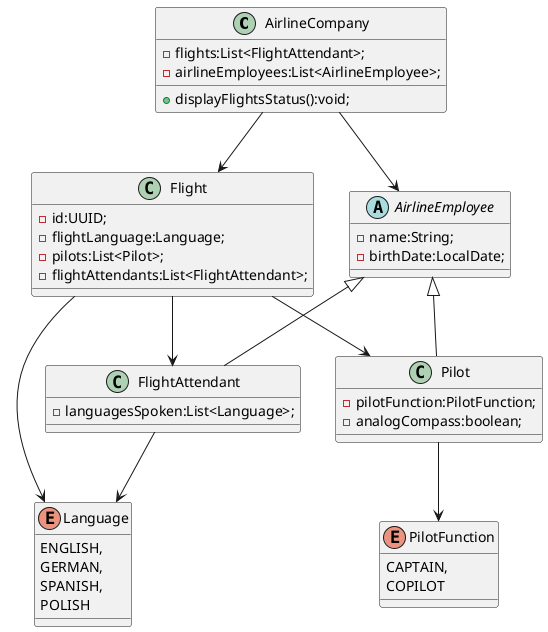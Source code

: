 @startuml
class AirlineCompany{
-flights:List<FlightAttendant>;
-airlineEmployees:List<AirlineEmployee>;
+displayFlightsStatus():void;
}
class Flight{
-id:UUID;
-flightLanguage:Language;
-pilots:List<Pilot>;
-flightAttendants:List<FlightAttendant>;
}
abstract class AirlineEmployee{
-name:String;
-birthDate:LocalDate;
}
class Pilot extends AirlineEmployee{
-pilotFunction:PilotFunction;
-analogCompass:boolean;
}
class FlightAttendant extends AirlineEmployee{
-languagesSpoken:List<Language>;
}
enum PilotFunction{
CAPTAIN,
COPILOT
}
enum Language{
ENGLISH,
GERMAN,
SPANISH,
POLISH
}
AirlineCompany-->AirlineEmployee
AirlineCompany-->Flight
Flight-->Language
Flight-->Pilot
Flight-->FlightAttendant
Pilot-->PilotFunction
FlightAttendant-->Language

@enduml